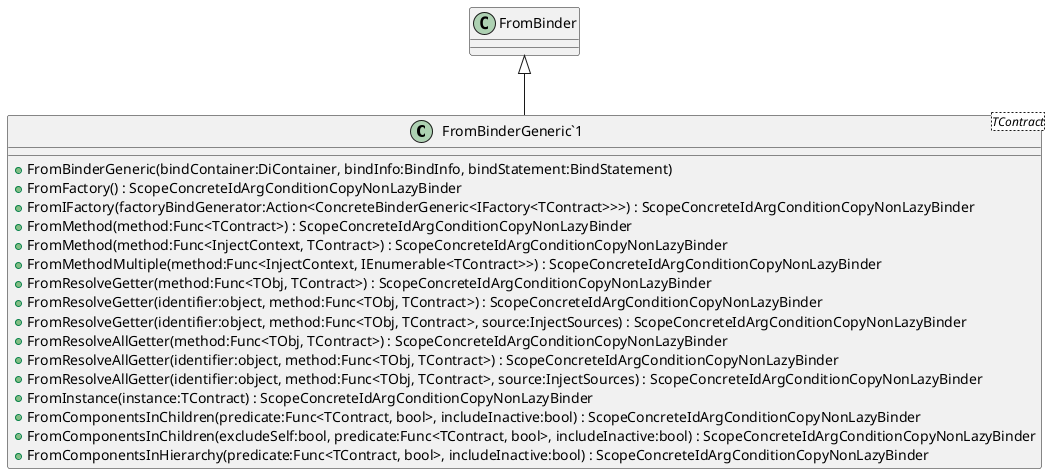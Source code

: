 @startuml
class "FromBinderGeneric`1"<TContract> {
    + FromBinderGeneric(bindContainer:DiContainer, bindInfo:BindInfo, bindStatement:BindStatement)
    + FromFactory() : ScopeConcreteIdArgConditionCopyNonLazyBinder
    + FromIFactory(factoryBindGenerator:Action<ConcreteBinderGeneric<IFactory<TContract>>>) : ScopeConcreteIdArgConditionCopyNonLazyBinder
    + FromMethod(method:Func<TContract>) : ScopeConcreteIdArgConditionCopyNonLazyBinder
    + FromMethod(method:Func<InjectContext, TContract>) : ScopeConcreteIdArgConditionCopyNonLazyBinder
    + FromMethodMultiple(method:Func<InjectContext, IEnumerable<TContract>>) : ScopeConcreteIdArgConditionCopyNonLazyBinder
    + FromResolveGetter(method:Func<TObj, TContract>) : ScopeConcreteIdArgConditionCopyNonLazyBinder
    + FromResolveGetter(identifier:object, method:Func<TObj, TContract>) : ScopeConcreteIdArgConditionCopyNonLazyBinder
    + FromResolveGetter(identifier:object, method:Func<TObj, TContract>, source:InjectSources) : ScopeConcreteIdArgConditionCopyNonLazyBinder
    + FromResolveAllGetter(method:Func<TObj, TContract>) : ScopeConcreteIdArgConditionCopyNonLazyBinder
    + FromResolveAllGetter(identifier:object, method:Func<TObj, TContract>) : ScopeConcreteIdArgConditionCopyNonLazyBinder
    + FromResolveAllGetter(identifier:object, method:Func<TObj, TContract>, source:InjectSources) : ScopeConcreteIdArgConditionCopyNonLazyBinder
    + FromInstance(instance:TContract) : ScopeConcreteIdArgConditionCopyNonLazyBinder
    + FromComponentsInChildren(predicate:Func<TContract, bool>, includeInactive:bool) : ScopeConcreteIdArgConditionCopyNonLazyBinder
    + FromComponentsInChildren(excludeSelf:bool, predicate:Func<TContract, bool>, includeInactive:bool) : ScopeConcreteIdArgConditionCopyNonLazyBinder
    + FromComponentsInHierarchy(predicate:Func<TContract, bool>, includeInactive:bool) : ScopeConcreteIdArgConditionCopyNonLazyBinder
}
FromBinder <|-- "FromBinderGeneric`1"
@enduml
